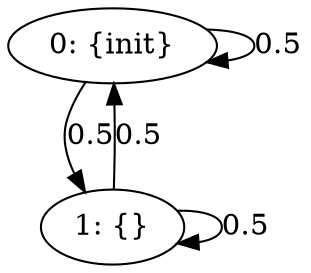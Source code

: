 digraph model {
	0 [ label = "0: {init}" ];
	1 [ label = "1: {}" ];
	0 -> 0 [ label= "0.5" ];
	0 -> 1 [ label= "0.5" ];
	1 -> 0 [ label= "0.5" ];
	1 -> 1 [ label= "0.5" ];
}
